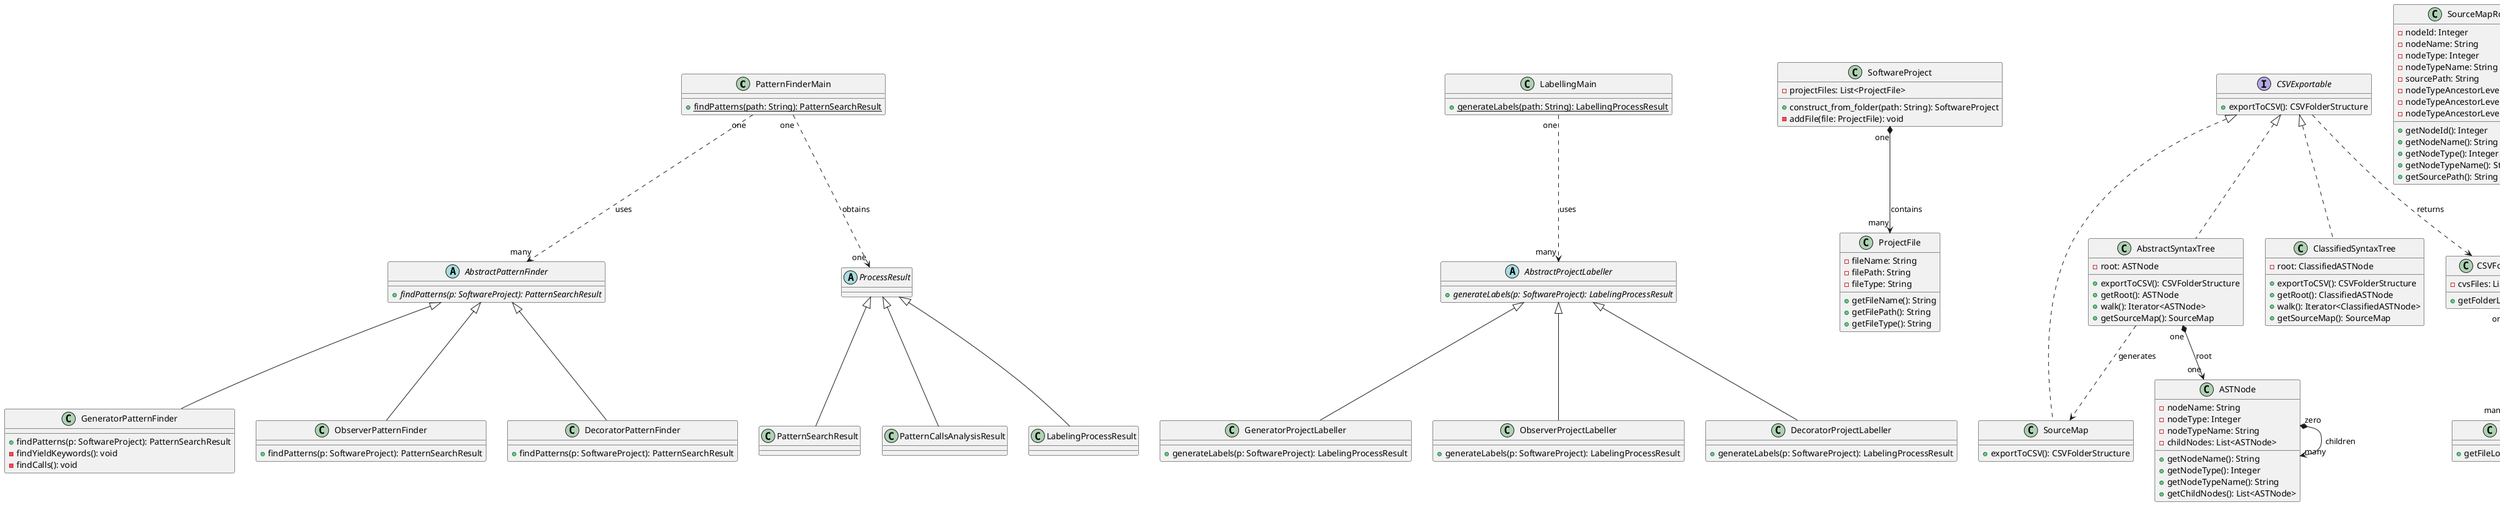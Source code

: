 @startuml new-model-analyzer
' classes
class PatternFinderMain {
    + {static} findPatterns(path: String): PatternSearchResult
'    + {static} findPatternCalls(p: SoftwareProject, patternFinders: List<AbstractPatternFinder>): PatternCallsAnalysisResult
}

class LabellingMain {
    + {static} generateLabels(path: String): LabellingProcessResult
}

abstract class AbstractPatternFinder {
    + {abstract} findPatterns(p: SoftwareProject): PatternSearchResult
}

class GeneratorPatternFinder extends AbstractPatternFinder {

    + findPatterns(p: SoftwareProject): PatternSearchResult
    
    - findYieldKeywords(): void
    - findCalls(): void
}

class ObserverPatternFinder extends AbstractPatternFinder {
    + findPatterns(p: SoftwareProject): PatternSearchResult
}

class DecoratorPatternFinder extends AbstractPatternFinder {
    + findPatterns(p: SoftwareProject): PatternSearchResult
}

abstract class AbstractProjectLabeller {
    + {abstract} generateLabels(p: SoftwareProject): LabelingProcessResult
}

class GeneratorProjectLabeller extends AbstractProjectLabeller {
    + generateLabels(p: SoftwareProject): LabelingProcessResult
}

class ObserverProjectLabeller extends AbstractProjectLabeller {
    + generateLabels(p: SoftwareProject): LabelingProcessResult
}

class DecoratorProjectLabeller extends AbstractProjectLabeller {
    + generateLabels(p: SoftwareProject): LabelingProcessResult
}

' abstract class AbstractPatternCallFinder {
'     + {abstract} findPatternCalls(p: SoftwareProject): PatternCallsAnalysisResult
' }

' class GeneratorPatternCallFinder extends AbstractPatternCallFinder {
'     + findPatternCalls(p: SoftwareProject): PatternCallsAnalysisResult
' }

' class ObserverPatternCallFinder extends AbstractPatternCallFinder {
'     + findPatternCalls(p: SoftwareProject): PatternCallsAnalysisResult
' }

' class DecoratorPatternCallFinder extends AbstractPatternCallFinder {
'     + findPatternCalls(p: SoftwareProject): PatternCallsAnalysisResult
' }

class SoftwareProject {
    - projectFiles: List<ProjectFile>
    + construct_from_folder(path: String): SoftwareProject
    - addFile(file: ProjectFile): void
}

'class PythonSoftwareProject extends SoftwareProject {
'    + construct_from_folder(path: String): SoftwareProject
'}

'class JavaSoftwareProject extends SoftwareProject {
'    + construct_from_folder(path: String): SoftwareProject
'}

class ProjectFile {
    - fileName: String
    - filePath: String
    - fileType: String
    + getFileName(): String
    + getFilePath(): String
    + getFileType(): String
}

class SourceMap implements CSVExportable {
    + exportToCSV(): CSVFolderStructure
}

class SourceMapRow {
    - nodeId: Integer
    - nodeName: String
    - nodeType: Integer
    - nodeTypeName: String
    - sourcePath: String
    - nodeTypeAncestorLevel1: Integer
    - nodeTypeAncestorLevel2: Integer
    - nodeTypeAncestorLevel3: Integer

    + getNodeId(): Integer
    + getNodeName(): String
    + getNodeType(): Integer
    + getNodeTypeName(): String
    + getSourcePath(): String
}

abstract class ProcessResult {

}

class PatternSearchResult extends ProcessResult {

'    - abstractSyntaxTree: AbstractSyntaxTree
'    - classifiedNodes: List<ClassifiedASTNode>

'    + getAST(): AbstractSyntaxTree
'    + getClassifiedNodes(): List<ClassifiedASTNOde>
}

class PatternCallsAnalysisResult extends ProcessResult {

}

class LabelingProcessResult extends ProcessResult {

}

class AbstractSyntaxTree implements CSVExportable {
    - root: ASTNode
    + exportToCSV(): CSVFolderStructure
    + getRoot(): ASTNode
    + walk(): Iterator<ASTNode>
    + getSourceMap(): SourceMap
}

class ASTNode {
    - nodeName: String
    - nodeType: Integer
    - nodeTypeName: String
    - childNodes: List<ASTNode>

    + getNodeName(): String
    + getNodeType(): Integer
    + getNodeTypeName(): String
    + getChildNodes(): List<ASTNode>

}

class ClassifiedSyntaxTree implements CSVExportable {
    - root: ClassifiedASTNode
    + exportToCSV(): CSVFolderStructure
    + getRoot(): ClassifiedASTNode
    + walk(): Iterator<ClassifiedASTNode>
    + getSourceMap(): SourceMap
}

class ClassifiedASTNode {
    - node: ASTNode
    - patternsFound: List<String>
    
    + getPatternsFound(): List<String>
    + getNodeName(): String
    + getNodeType(): Integer
    + getNodeTypeName(): String
    + getChildNodes(): List<ASTNode>
}

class CSVFolderStructure {
    - cvsFiles: List<CSVFile>
    + getFolderLocation(): String
}

class CSVFile {
    + getFileLocation(): String
}

interface CSVExportable {
    + exportToCSV(): CSVFolderStructure
}

'Relationships between clases and interfaces

'PatternFinderMain entry point (main method)
PatternFinderMain "one" ..> "many" AbstractPatternFinder : uses
LabellingMain "one" ..> "many" AbstractProjectLabeller : uses
'ProjectAnalyser "one" *--> "many" AbstractPatternCallFinder : uses
'ProjectAnalyser ..> SoftwareProject : analyzes
PatternFinderMain "one" ..> "one" ProcessResult : obtains

'Results
'PatternSearchResult "one" ..> "one" ClassifiedSyntaxTree : holds
'LabelingProcessResult "one" ..> "one" CSVExportable : holds
'PatternCallsAnalysisResult "one" ..> "one" CSVExportable : holds

'Software Project 
SoftwareProject "one" *--> "many" ProjectFile : contains

'SourceMap
'SourceMap "one" *--> "many" SourceMapRow : contains

'AbstractSyntaxTree
AbstractSyntaxTree ..> SourceMap : generates
AbstractSyntaxTree "one" *--> "one" ASTNode : root

'ASTNode recursive relationship
ASTNode "zero" *--> "many" ASTNode : children

'ClassifiedSyntaxTree "one" *--> "one" ClassifiedASTNode : root
'ClassifiedASTNode "one" *--> "one" ASTNode : node

'CSVFolderStructure
CSVFolderStructure "one" *--> "many" CSVFile : contains

'Interface CSVExportable
CSVExportable ..> CSVFolderStructure : returns

@enduml